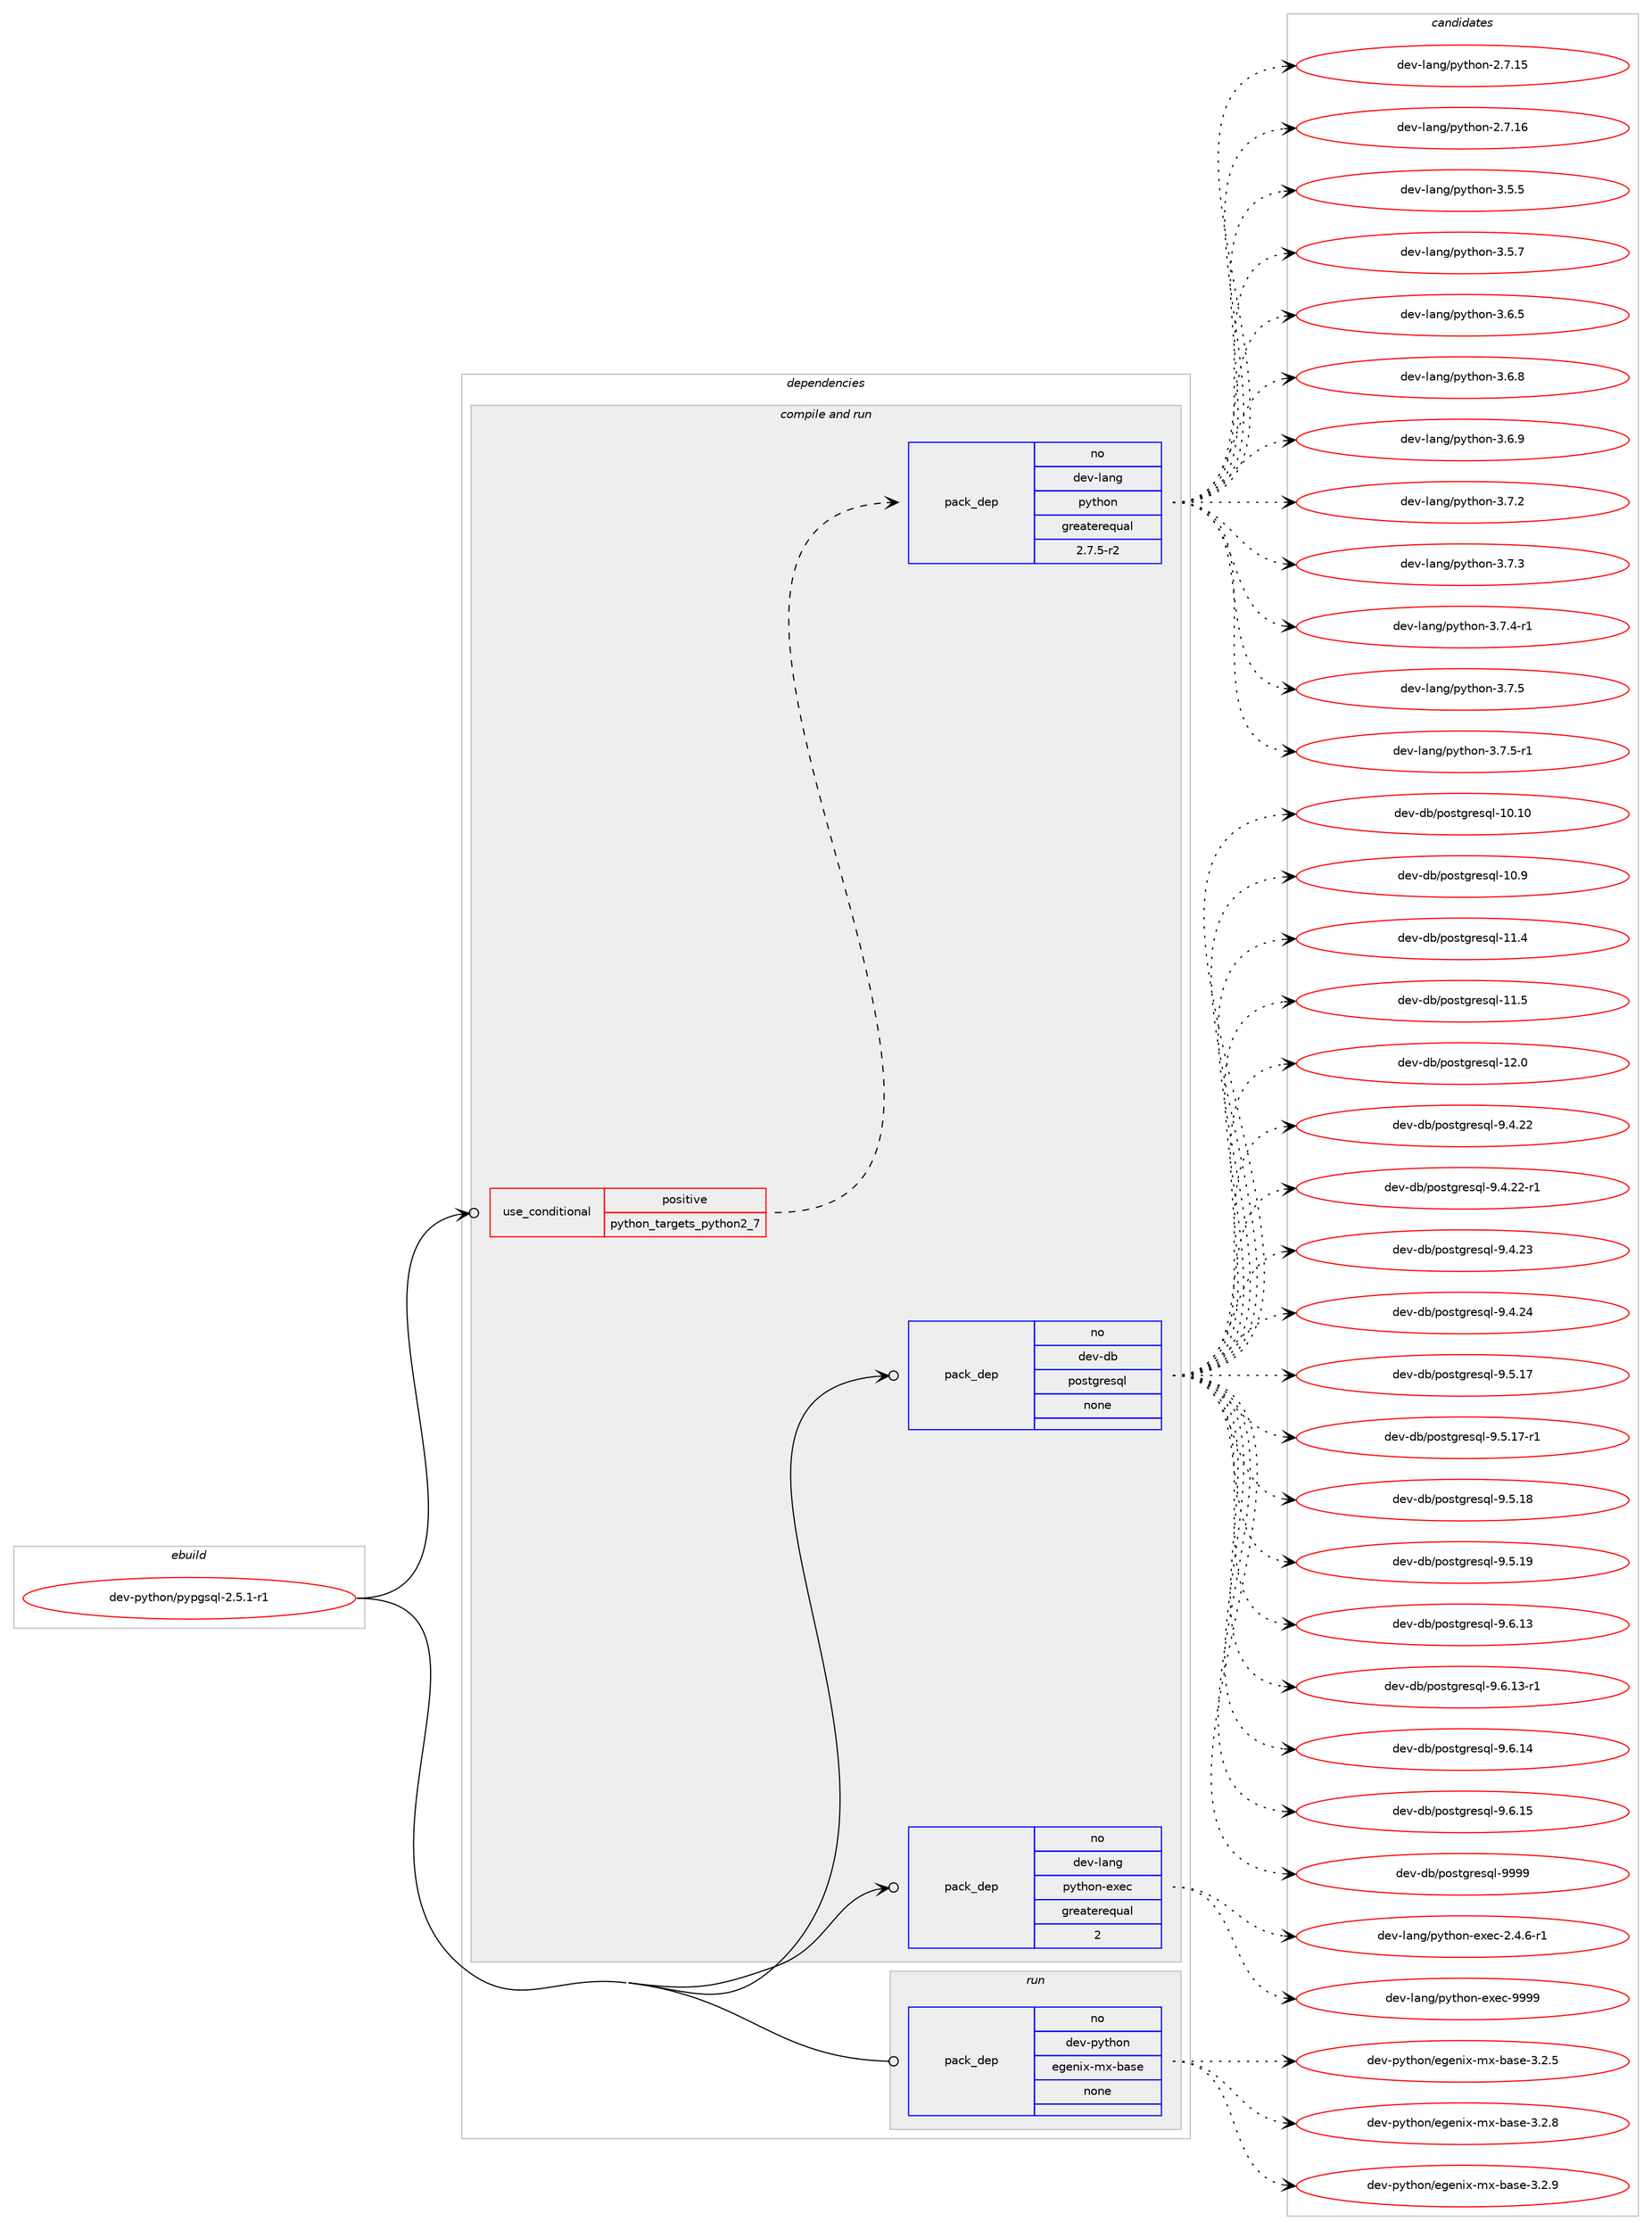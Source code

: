 digraph prolog {

# *************
# Graph options
# *************

newrank=true;
concentrate=true;
compound=true;
graph [rankdir=LR,fontname=Helvetica,fontsize=10,ranksep=1.5];#, ranksep=2.5, nodesep=0.2];
edge  [arrowhead=vee];
node  [fontname=Helvetica,fontsize=10];

# **********
# The ebuild
# **********

subgraph cluster_leftcol {
color=gray;
rank=same;
label=<<i>ebuild</i>>;
id [label="dev-python/pypgsql-2.5.1-r1", color=red, width=4, href="../dev-python/pypgsql-2.5.1-r1.svg"];
}

# ****************
# The dependencies
# ****************

subgraph cluster_midcol {
color=gray;
label=<<i>dependencies</i>>;
subgraph cluster_compile {
fillcolor="#eeeeee";
style=filled;
label=<<i>compile</i>>;
}
subgraph cluster_compileandrun {
fillcolor="#eeeeee";
style=filled;
label=<<i>compile and run</i>>;
subgraph cond146542 {
dependency627802 [label=<<TABLE BORDER="0" CELLBORDER="1" CELLSPACING="0" CELLPADDING="4"><TR><TD ROWSPAN="3" CELLPADDING="10">use_conditional</TD></TR><TR><TD>positive</TD></TR><TR><TD>python_targets_python2_7</TD></TR></TABLE>>, shape=none, color=red];
subgraph pack469410 {
dependency627803 [label=<<TABLE BORDER="0" CELLBORDER="1" CELLSPACING="0" CELLPADDING="4" WIDTH="220"><TR><TD ROWSPAN="6" CELLPADDING="30">pack_dep</TD></TR><TR><TD WIDTH="110">no</TD></TR><TR><TD>dev-lang</TD></TR><TR><TD>python</TD></TR><TR><TD>greaterequal</TD></TR><TR><TD>2.7.5-r2</TD></TR></TABLE>>, shape=none, color=blue];
}
dependency627802:e -> dependency627803:w [weight=20,style="dashed",arrowhead="vee"];
}
id:e -> dependency627802:w [weight=20,style="solid",arrowhead="odotvee"];
subgraph pack469411 {
dependency627804 [label=<<TABLE BORDER="0" CELLBORDER="1" CELLSPACING="0" CELLPADDING="4" WIDTH="220"><TR><TD ROWSPAN="6" CELLPADDING="30">pack_dep</TD></TR><TR><TD WIDTH="110">no</TD></TR><TR><TD>dev-db</TD></TR><TR><TD>postgresql</TD></TR><TR><TD>none</TD></TR><TR><TD></TD></TR></TABLE>>, shape=none, color=blue];
}
id:e -> dependency627804:w [weight=20,style="solid",arrowhead="odotvee"];
subgraph pack469412 {
dependency627805 [label=<<TABLE BORDER="0" CELLBORDER="1" CELLSPACING="0" CELLPADDING="4" WIDTH="220"><TR><TD ROWSPAN="6" CELLPADDING="30">pack_dep</TD></TR><TR><TD WIDTH="110">no</TD></TR><TR><TD>dev-lang</TD></TR><TR><TD>python-exec</TD></TR><TR><TD>greaterequal</TD></TR><TR><TD>2</TD></TR></TABLE>>, shape=none, color=blue];
}
id:e -> dependency627805:w [weight=20,style="solid",arrowhead="odotvee"];
}
subgraph cluster_run {
fillcolor="#eeeeee";
style=filled;
label=<<i>run</i>>;
subgraph pack469413 {
dependency627806 [label=<<TABLE BORDER="0" CELLBORDER="1" CELLSPACING="0" CELLPADDING="4" WIDTH="220"><TR><TD ROWSPAN="6" CELLPADDING="30">pack_dep</TD></TR><TR><TD WIDTH="110">no</TD></TR><TR><TD>dev-python</TD></TR><TR><TD>egenix-mx-base</TD></TR><TR><TD>none</TD></TR><TR><TD></TD></TR></TABLE>>, shape=none, color=blue];
}
id:e -> dependency627806:w [weight=20,style="solid",arrowhead="odot"];
}
}

# **************
# The candidates
# **************

subgraph cluster_choices {
rank=same;
color=gray;
label=<<i>candidates</i>>;

subgraph choice469410 {
color=black;
nodesep=1;
choice10010111845108971101034711212111610411111045504655464953 [label="dev-lang/python-2.7.15", color=red, width=4,href="../dev-lang/python-2.7.15.svg"];
choice10010111845108971101034711212111610411111045504655464954 [label="dev-lang/python-2.7.16", color=red, width=4,href="../dev-lang/python-2.7.16.svg"];
choice100101118451089711010347112121116104111110455146534653 [label="dev-lang/python-3.5.5", color=red, width=4,href="../dev-lang/python-3.5.5.svg"];
choice100101118451089711010347112121116104111110455146534655 [label="dev-lang/python-3.5.7", color=red, width=4,href="../dev-lang/python-3.5.7.svg"];
choice100101118451089711010347112121116104111110455146544653 [label="dev-lang/python-3.6.5", color=red, width=4,href="../dev-lang/python-3.6.5.svg"];
choice100101118451089711010347112121116104111110455146544656 [label="dev-lang/python-3.6.8", color=red, width=4,href="../dev-lang/python-3.6.8.svg"];
choice100101118451089711010347112121116104111110455146544657 [label="dev-lang/python-3.6.9", color=red, width=4,href="../dev-lang/python-3.6.9.svg"];
choice100101118451089711010347112121116104111110455146554650 [label="dev-lang/python-3.7.2", color=red, width=4,href="../dev-lang/python-3.7.2.svg"];
choice100101118451089711010347112121116104111110455146554651 [label="dev-lang/python-3.7.3", color=red, width=4,href="../dev-lang/python-3.7.3.svg"];
choice1001011184510897110103471121211161041111104551465546524511449 [label="dev-lang/python-3.7.4-r1", color=red, width=4,href="../dev-lang/python-3.7.4-r1.svg"];
choice100101118451089711010347112121116104111110455146554653 [label="dev-lang/python-3.7.5", color=red, width=4,href="../dev-lang/python-3.7.5.svg"];
choice1001011184510897110103471121211161041111104551465546534511449 [label="dev-lang/python-3.7.5-r1", color=red, width=4,href="../dev-lang/python-3.7.5-r1.svg"];
dependency627803:e -> choice10010111845108971101034711212111610411111045504655464953:w [style=dotted,weight="100"];
dependency627803:e -> choice10010111845108971101034711212111610411111045504655464954:w [style=dotted,weight="100"];
dependency627803:e -> choice100101118451089711010347112121116104111110455146534653:w [style=dotted,weight="100"];
dependency627803:e -> choice100101118451089711010347112121116104111110455146534655:w [style=dotted,weight="100"];
dependency627803:e -> choice100101118451089711010347112121116104111110455146544653:w [style=dotted,weight="100"];
dependency627803:e -> choice100101118451089711010347112121116104111110455146544656:w [style=dotted,weight="100"];
dependency627803:e -> choice100101118451089711010347112121116104111110455146544657:w [style=dotted,weight="100"];
dependency627803:e -> choice100101118451089711010347112121116104111110455146554650:w [style=dotted,weight="100"];
dependency627803:e -> choice100101118451089711010347112121116104111110455146554651:w [style=dotted,weight="100"];
dependency627803:e -> choice1001011184510897110103471121211161041111104551465546524511449:w [style=dotted,weight="100"];
dependency627803:e -> choice100101118451089711010347112121116104111110455146554653:w [style=dotted,weight="100"];
dependency627803:e -> choice1001011184510897110103471121211161041111104551465546534511449:w [style=dotted,weight="100"];
}
subgraph choice469411 {
color=black;
nodesep=1;
choice100101118451009847112111115116103114101115113108454948464948 [label="dev-db/postgresql-10.10", color=red, width=4,href="../dev-db/postgresql-10.10.svg"];
choice1001011184510098471121111151161031141011151131084549484657 [label="dev-db/postgresql-10.9", color=red, width=4,href="../dev-db/postgresql-10.9.svg"];
choice1001011184510098471121111151161031141011151131084549494652 [label="dev-db/postgresql-11.4", color=red, width=4,href="../dev-db/postgresql-11.4.svg"];
choice1001011184510098471121111151161031141011151131084549494653 [label="dev-db/postgresql-11.5", color=red, width=4,href="../dev-db/postgresql-11.5.svg"];
choice1001011184510098471121111151161031141011151131084549504648 [label="dev-db/postgresql-12.0", color=red, width=4,href="../dev-db/postgresql-12.0.svg"];
choice10010111845100984711211111511610311410111511310845574652465050 [label="dev-db/postgresql-9.4.22", color=red, width=4,href="../dev-db/postgresql-9.4.22.svg"];
choice100101118451009847112111115116103114101115113108455746524650504511449 [label="dev-db/postgresql-9.4.22-r1", color=red, width=4,href="../dev-db/postgresql-9.4.22-r1.svg"];
choice10010111845100984711211111511610311410111511310845574652465051 [label="dev-db/postgresql-9.4.23", color=red, width=4,href="../dev-db/postgresql-9.4.23.svg"];
choice10010111845100984711211111511610311410111511310845574652465052 [label="dev-db/postgresql-9.4.24", color=red, width=4,href="../dev-db/postgresql-9.4.24.svg"];
choice10010111845100984711211111511610311410111511310845574653464955 [label="dev-db/postgresql-9.5.17", color=red, width=4,href="../dev-db/postgresql-9.5.17.svg"];
choice100101118451009847112111115116103114101115113108455746534649554511449 [label="dev-db/postgresql-9.5.17-r1", color=red, width=4,href="../dev-db/postgresql-9.5.17-r1.svg"];
choice10010111845100984711211111511610311410111511310845574653464956 [label="dev-db/postgresql-9.5.18", color=red, width=4,href="../dev-db/postgresql-9.5.18.svg"];
choice10010111845100984711211111511610311410111511310845574653464957 [label="dev-db/postgresql-9.5.19", color=red, width=4,href="../dev-db/postgresql-9.5.19.svg"];
choice10010111845100984711211111511610311410111511310845574654464951 [label="dev-db/postgresql-9.6.13", color=red, width=4,href="../dev-db/postgresql-9.6.13.svg"];
choice100101118451009847112111115116103114101115113108455746544649514511449 [label="dev-db/postgresql-9.6.13-r1", color=red, width=4,href="../dev-db/postgresql-9.6.13-r1.svg"];
choice10010111845100984711211111511610311410111511310845574654464952 [label="dev-db/postgresql-9.6.14", color=red, width=4,href="../dev-db/postgresql-9.6.14.svg"];
choice10010111845100984711211111511610311410111511310845574654464953 [label="dev-db/postgresql-9.6.15", color=red, width=4,href="../dev-db/postgresql-9.6.15.svg"];
choice1001011184510098471121111151161031141011151131084557575757 [label="dev-db/postgresql-9999", color=red, width=4,href="../dev-db/postgresql-9999.svg"];
dependency627804:e -> choice100101118451009847112111115116103114101115113108454948464948:w [style=dotted,weight="100"];
dependency627804:e -> choice1001011184510098471121111151161031141011151131084549484657:w [style=dotted,weight="100"];
dependency627804:e -> choice1001011184510098471121111151161031141011151131084549494652:w [style=dotted,weight="100"];
dependency627804:e -> choice1001011184510098471121111151161031141011151131084549494653:w [style=dotted,weight="100"];
dependency627804:e -> choice1001011184510098471121111151161031141011151131084549504648:w [style=dotted,weight="100"];
dependency627804:e -> choice10010111845100984711211111511610311410111511310845574652465050:w [style=dotted,weight="100"];
dependency627804:e -> choice100101118451009847112111115116103114101115113108455746524650504511449:w [style=dotted,weight="100"];
dependency627804:e -> choice10010111845100984711211111511610311410111511310845574652465051:w [style=dotted,weight="100"];
dependency627804:e -> choice10010111845100984711211111511610311410111511310845574652465052:w [style=dotted,weight="100"];
dependency627804:e -> choice10010111845100984711211111511610311410111511310845574653464955:w [style=dotted,weight="100"];
dependency627804:e -> choice100101118451009847112111115116103114101115113108455746534649554511449:w [style=dotted,weight="100"];
dependency627804:e -> choice10010111845100984711211111511610311410111511310845574653464956:w [style=dotted,weight="100"];
dependency627804:e -> choice10010111845100984711211111511610311410111511310845574653464957:w [style=dotted,weight="100"];
dependency627804:e -> choice10010111845100984711211111511610311410111511310845574654464951:w [style=dotted,weight="100"];
dependency627804:e -> choice100101118451009847112111115116103114101115113108455746544649514511449:w [style=dotted,weight="100"];
dependency627804:e -> choice10010111845100984711211111511610311410111511310845574654464952:w [style=dotted,weight="100"];
dependency627804:e -> choice10010111845100984711211111511610311410111511310845574654464953:w [style=dotted,weight="100"];
dependency627804:e -> choice1001011184510098471121111151161031141011151131084557575757:w [style=dotted,weight="100"];
}
subgraph choice469412 {
color=black;
nodesep=1;
choice10010111845108971101034711212111610411111045101120101994550465246544511449 [label="dev-lang/python-exec-2.4.6-r1", color=red, width=4,href="../dev-lang/python-exec-2.4.6-r1.svg"];
choice10010111845108971101034711212111610411111045101120101994557575757 [label="dev-lang/python-exec-9999", color=red, width=4,href="../dev-lang/python-exec-9999.svg"];
dependency627805:e -> choice10010111845108971101034711212111610411111045101120101994550465246544511449:w [style=dotted,weight="100"];
dependency627805:e -> choice10010111845108971101034711212111610411111045101120101994557575757:w [style=dotted,weight="100"];
}
subgraph choice469413 {
color=black;
nodesep=1;
choice100101118451121211161041111104710110310111010512045109120459897115101455146504653 [label="dev-python/egenix-mx-base-3.2.5", color=red, width=4,href="../dev-python/egenix-mx-base-3.2.5.svg"];
choice100101118451121211161041111104710110310111010512045109120459897115101455146504656 [label="dev-python/egenix-mx-base-3.2.8", color=red, width=4,href="../dev-python/egenix-mx-base-3.2.8.svg"];
choice100101118451121211161041111104710110310111010512045109120459897115101455146504657 [label="dev-python/egenix-mx-base-3.2.9", color=red, width=4,href="../dev-python/egenix-mx-base-3.2.9.svg"];
dependency627806:e -> choice100101118451121211161041111104710110310111010512045109120459897115101455146504653:w [style=dotted,weight="100"];
dependency627806:e -> choice100101118451121211161041111104710110310111010512045109120459897115101455146504656:w [style=dotted,weight="100"];
dependency627806:e -> choice100101118451121211161041111104710110310111010512045109120459897115101455146504657:w [style=dotted,weight="100"];
}
}

}
